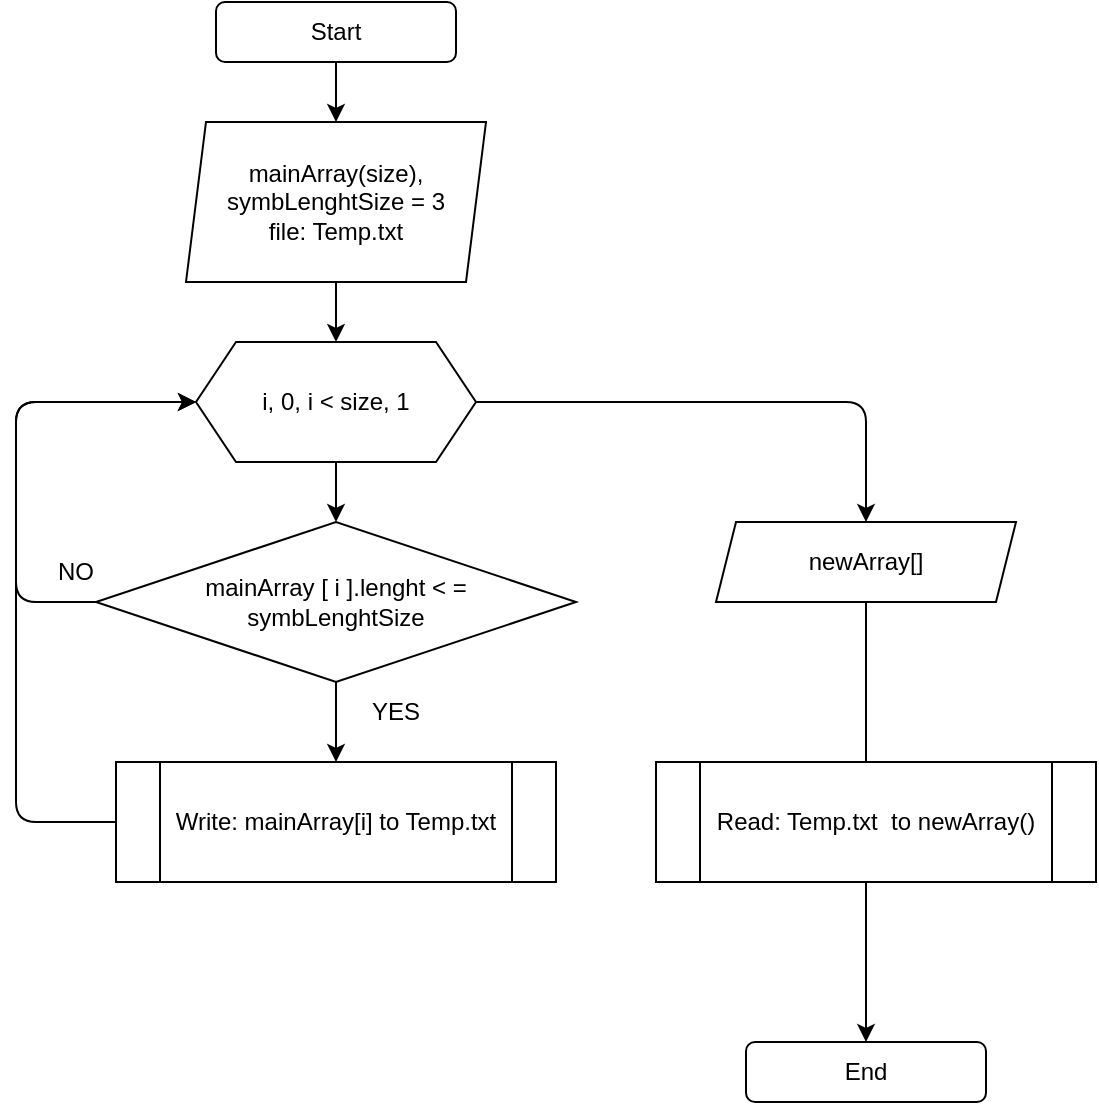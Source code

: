<mxfile>
    <diagram id="7wAKfgLFKyRpH0mr6tJ_" name="Страница 1">
        <mxGraphModel dx="1273" dy="359" grid="1" gridSize="10" guides="1" tooltips="1" connect="1" arrows="1" fold="1" page="1" pageScale="1" pageWidth="827" pageHeight="1169" math="0" shadow="0">
            <root>
                <mxCell id="0"/>
                <mxCell id="1" parent="0"/>
                <mxCell id="4" value="" style="edgeStyle=none;html=1;" parent="1" source="2" target="3" edge="1">
                    <mxGeometry relative="1" as="geometry"/>
                </mxCell>
                <mxCell id="2" value="Start" style="rounded=1;whiteSpace=wrap;html=1;" parent="1" vertex="1">
                    <mxGeometry x="330" y="10" width="120" height="30" as="geometry"/>
                </mxCell>
                <mxCell id="6" value="" style="edgeStyle=none;html=1;" parent="1" source="3" target="5" edge="1">
                    <mxGeometry relative="1" as="geometry"/>
                </mxCell>
                <mxCell id="3" value="mainArray(size),&lt;br&gt;symbLenghtSize = 3&lt;br&gt;file: Temp.txt" style="shape=parallelogram;perimeter=parallelogramPerimeter;whiteSpace=wrap;html=1;fixedSize=1;rounded=1;size=10;arcSize=0;" parent="1" vertex="1">
                    <mxGeometry x="315" y="70" width="150" height="80" as="geometry"/>
                </mxCell>
                <mxCell id="8" value="" style="edgeStyle=none;html=1;" parent="1" source="5" target="7" edge="1">
                    <mxGeometry relative="1" as="geometry"/>
                </mxCell>
                <mxCell id="19" value="" style="edgeStyle=none;html=1;entryX=0.5;entryY=0;entryDx=0;entryDy=0;" parent="1" source="5" target="20" edge="1">
                    <mxGeometry relative="1" as="geometry">
                        <mxPoint x="550" y="210.0" as="targetPoint"/>
                        <Array as="points">
                            <mxPoint x="655" y="210"/>
                        </Array>
                    </mxGeometry>
                </mxCell>
                <mxCell id="5" value="i, 0, i &amp;lt; size, 1" style="shape=hexagon;perimeter=hexagonPerimeter2;whiteSpace=wrap;html=1;fixedSize=1;rounded=1;arcSize=0;" parent="1" vertex="1">
                    <mxGeometry x="320" y="180" width="140" height="60" as="geometry"/>
                </mxCell>
                <mxCell id="13" value="" style="edgeStyle=none;html=1;entryX=0.5;entryY=0;entryDx=0;entryDy=0;" parent="1" source="7" target="24" edge="1">
                    <mxGeometry relative="1" as="geometry"/>
                </mxCell>
                <mxCell id="15" style="edgeStyle=none;html=1;exitX=0;exitY=0.5;exitDx=0;exitDy=0;" parent="1" source="7" edge="1">
                    <mxGeometry relative="1" as="geometry">
                        <mxPoint x="320" y="210.0" as="targetPoint"/>
                        <Array as="points">
                            <mxPoint x="230" y="310"/>
                            <mxPoint x="230" y="210"/>
                        </Array>
                    </mxGeometry>
                </mxCell>
                <mxCell id="7" value="&lt;span&gt;mainArray [ i ].lenght &amp;lt; =&lt;/span&gt;&lt;br&gt;&lt;span&gt;symbLenghtSize&lt;/span&gt;" style="rhombus;whiteSpace=wrap;html=1;rounded=1;arcSize=0;" parent="1" vertex="1">
                    <mxGeometry x="270" y="270" width="240" height="80" as="geometry"/>
                </mxCell>
                <mxCell id="14" style="edgeStyle=none;html=1;exitX=0;exitY=0.5;exitDx=0;exitDy=0;entryX=0;entryY=0.5;entryDx=0;entryDy=0;" parent="1" source="24" target="5" edge="1">
                    <mxGeometry relative="1" as="geometry">
                        <Array as="points">
                            <mxPoint x="230" y="420"/>
                            <mxPoint x="230" y="210"/>
                        </Array>
                        <mxPoint x="320" y="495" as="sourcePoint"/>
                    </mxGeometry>
                </mxCell>
                <mxCell id="16" value="NO" style="text;html=1;strokeColor=none;fillColor=none;align=center;verticalAlign=middle;whiteSpace=wrap;rounded=0;" parent="1" vertex="1">
                    <mxGeometry x="230" y="280" width="60" height="30" as="geometry"/>
                </mxCell>
                <mxCell id="17" value="YES" style="text;html=1;strokeColor=none;fillColor=none;align=center;verticalAlign=middle;whiteSpace=wrap;rounded=0;" parent="1" vertex="1">
                    <mxGeometry x="390" y="350" width="60" height="30" as="geometry"/>
                </mxCell>
                <mxCell id="22" value="" style="edgeStyle=none;html=1;entryX=0.5;entryY=0;entryDx=0;entryDy=0;" parent="1" source="20" target="23" edge="1">
                    <mxGeometry relative="1" as="geometry">
                        <mxPoint x="625" y="340" as="targetPoint"/>
                        <Array as="points">
                            <mxPoint x="655" y="490"/>
                        </Array>
                    </mxGeometry>
                </mxCell>
                <mxCell id="20" value="newArray[]" style="shape=parallelogram;perimeter=parallelogramPerimeter;whiteSpace=wrap;html=1;fixedSize=1;rounded=1;size=10;arcSize=0;" parent="1" vertex="1">
                    <mxGeometry x="580" y="270" width="150" height="40" as="geometry"/>
                </mxCell>
                <mxCell id="23" value="End" style="rounded=1;whiteSpace=wrap;html=1;" parent="1" vertex="1">
                    <mxGeometry x="595" y="530" width="120" height="30" as="geometry"/>
                </mxCell>
                <mxCell id="24" value="Write: mainArray[i] to Temp.txt" style="shape=process;whiteSpace=wrap;html=1;backgroundOutline=1;" vertex="1" parent="1">
                    <mxGeometry x="280" y="390" width="220" height="60" as="geometry"/>
                </mxCell>
                <mxCell id="26" value="Read: Temp.txt&amp;nbsp; to newArray()" style="shape=process;whiteSpace=wrap;html=1;backgroundOutline=1;" vertex="1" parent="1">
                    <mxGeometry x="550" y="390" width="220" height="60" as="geometry"/>
                </mxCell>
            </root>
        </mxGraphModel>
    </diagram>
</mxfile>